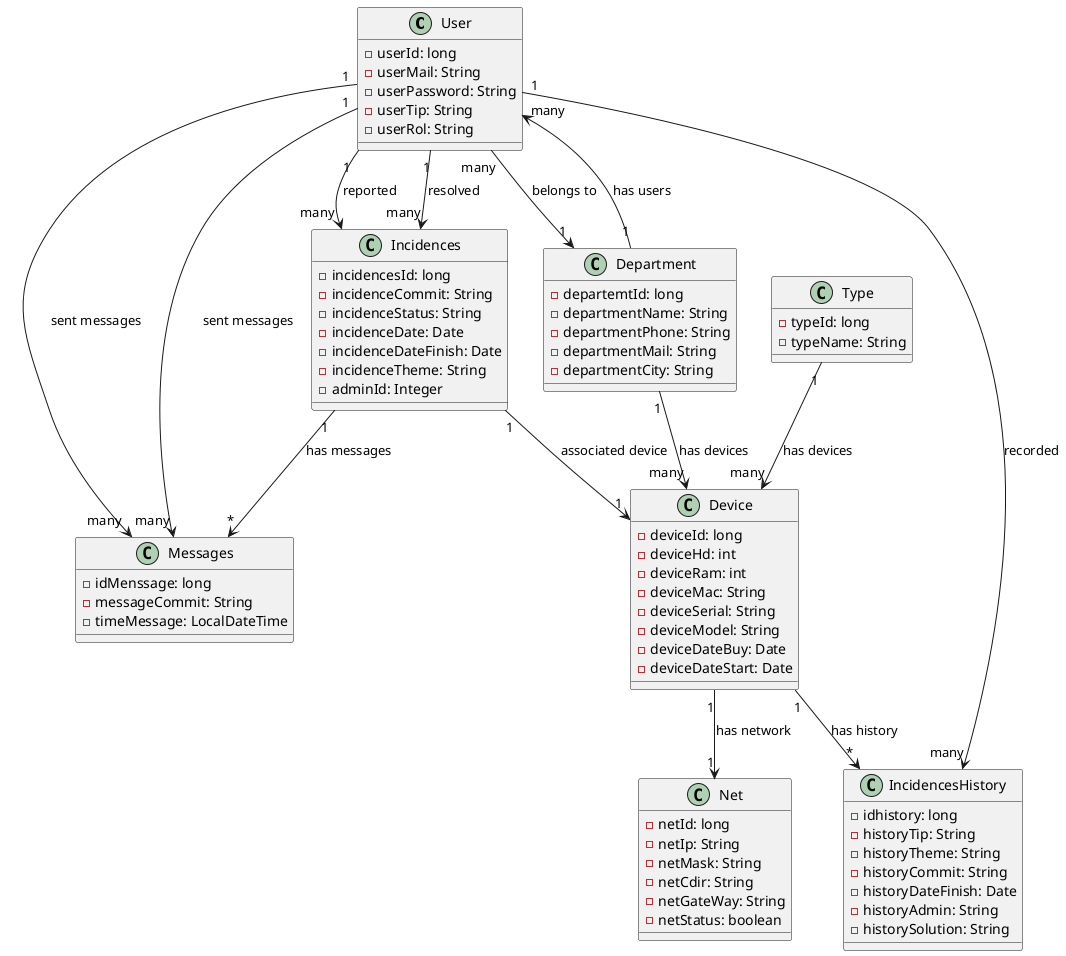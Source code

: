 @startuml (id = CLASS)

class User {
  - userId: long
  - userMail: String
  - userPassword: String
  - userTip: String
  - userRol: String
}

class Incidences {
  - incidencesId: long
  - incidenceCommit: String
  - incidenceStatus: String
  - incidenceDate: Date
  - incidenceDateFinish: Date
  - incidenceTheme: String
  - adminId: Integer
}

class Department {
  - departemtId: long
  - departmentName: String
  - departmentPhone: String
  - departmentMail: String
  - departmentCity: String
}

class Messages {
  - idMenssage: long
  - messageCommit: String
  - timeMessage: LocalDateTime
}
class Type {
    - typeId: long
    - typeName: String
}
class Net {

    - netId: long
    - netIp: String
    - netMask: String
    - netCdir: String
    - netGateWay: String
    - netStatus: boolean
}

class Device {

    - deviceId: long
    - deviceHd: int
    - deviceRam: int
    - deviceMac: String
    - deviceSerial: String
    - deviceModel: String
    - deviceDateBuy: Date
    - deviceDateStart: Date
   }
 class IncidencesHistory {

    - idhistory: long
    - historyTip: String
    - historyTheme: String
    - historyCommit: String
    - historyDateFinish: Date
    - historyAdmin: String
    - historySolution: String
}

User "1" --> "many" Incidences : reported
User "1" --> "many" Incidences : resolved
User "many" --> "1" Department : belongs to
Department "1" --> "many" User : has users
Incidences "1" --> "*" Messages : has messages
User "1" --> "many" Messages : sent messages
User "1" --> "many" IncidencesHistory : recorded
User "1" --> "many" Messages : sent messages
Department "1" --> "many" Device : has devices
Type "1" --> "many" Device : has devices
Device "1" --> "1" Net : has network
Incidences "1" --> "1" Device : associated device
Device "1" --> "*" IncidencesHistory : has history


@enduml



